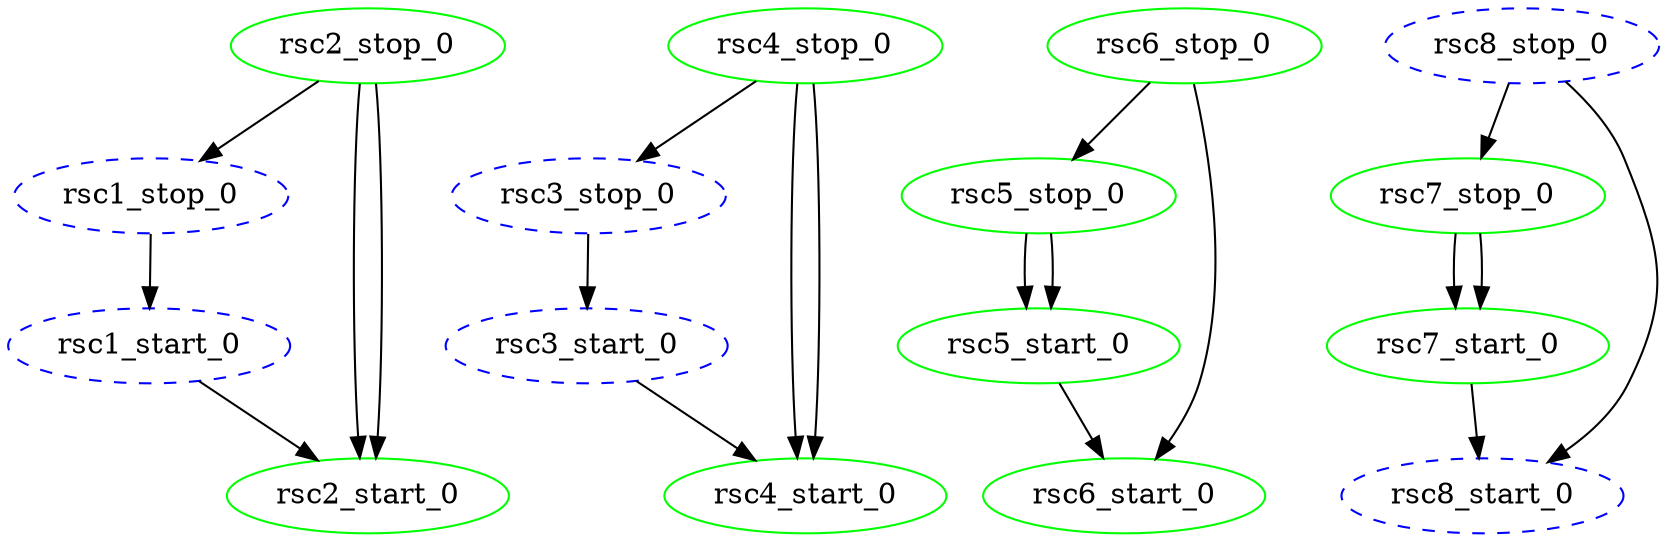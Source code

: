 digraph "g" {
	size = "30,30"
"rsc1_stop_0" [ style="dashed" color="blue" fontcolor="black" ]
"rsc1_start_0" [ style="dashed" color="blue" fontcolor="black" ]
"rsc2_stop_0" [ tooltip="node1" color="green" fontcolor="black" ]
"rsc2_start_0" [ tooltip="node2" color="green" fontcolor="black" ]
"rsc3_stop_0" [ style="dashed" color="blue" fontcolor="black" ]
"rsc3_start_0" [ style="dashed" color="blue" fontcolor="black" ]
"rsc4_stop_0" [ tooltip="node1" color="green" fontcolor="black" ]
"rsc4_start_0" [ tooltip="node2" color="green" fontcolor="black" ]
"rsc5_stop_0" [ tooltip="node2" color="green" fontcolor="black" ]
"rsc5_start_0" [ tooltip="node1" color="green" fontcolor="black" ]
"rsc6_stop_0" [ tooltip="node2" color="green" fontcolor="black" ]
"rsc6_start_0" [ tooltip="node2" color="green" fontcolor="black" ]
"rsc7_stop_0" [ tooltip="node2" color="green" fontcolor="black" ]
"rsc7_start_0" [ tooltip="node1" color="green" fontcolor="black" ]
"rsc8_stop_0" [ style="dashed" color="blue" fontcolor="black" ]
"rsc8_start_0" [ style="dashed" color="blue" fontcolor="black" ]
"rsc2_stop_0" -> "rsc1_stop_0"
"rsc1_stop_0" -> "rsc1_start_0"
"rsc1_start_0" -> "rsc2_start_0"
"rsc2_stop_0" -> "rsc2_start_0"
"rsc2_stop_0" -> "rsc2_start_0"
"rsc4_stop_0" -> "rsc3_stop_0"
"rsc3_stop_0" -> "rsc3_start_0"
"rsc3_start_0" -> "rsc4_start_0"
"rsc4_stop_0" -> "rsc4_start_0"
"rsc4_stop_0" -> "rsc4_start_0"
"rsc6_stop_0" -> "rsc5_stop_0"
"rsc5_stop_0" -> "rsc5_start_0"
"rsc5_stop_0" -> "rsc5_start_0"
"rsc5_start_0" -> "rsc6_start_0"
"rsc6_stop_0" -> "rsc6_start_0"
"rsc8_stop_0" -> "rsc7_stop_0"
"rsc7_stop_0" -> "rsc7_start_0"
"rsc7_stop_0" -> "rsc7_start_0"
"rsc7_start_0" -> "rsc8_start_0"
"rsc8_stop_0" -> "rsc8_start_0"
}
